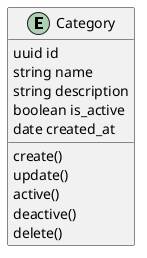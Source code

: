 @startuml

entity Category

Category : uuid id
Category : string name
Category : string description
Category : boolean is_active
Category : date created_at

Category : create()
Category : update()
Category : active()
Category : deactive()
Category : delete()

@enduml